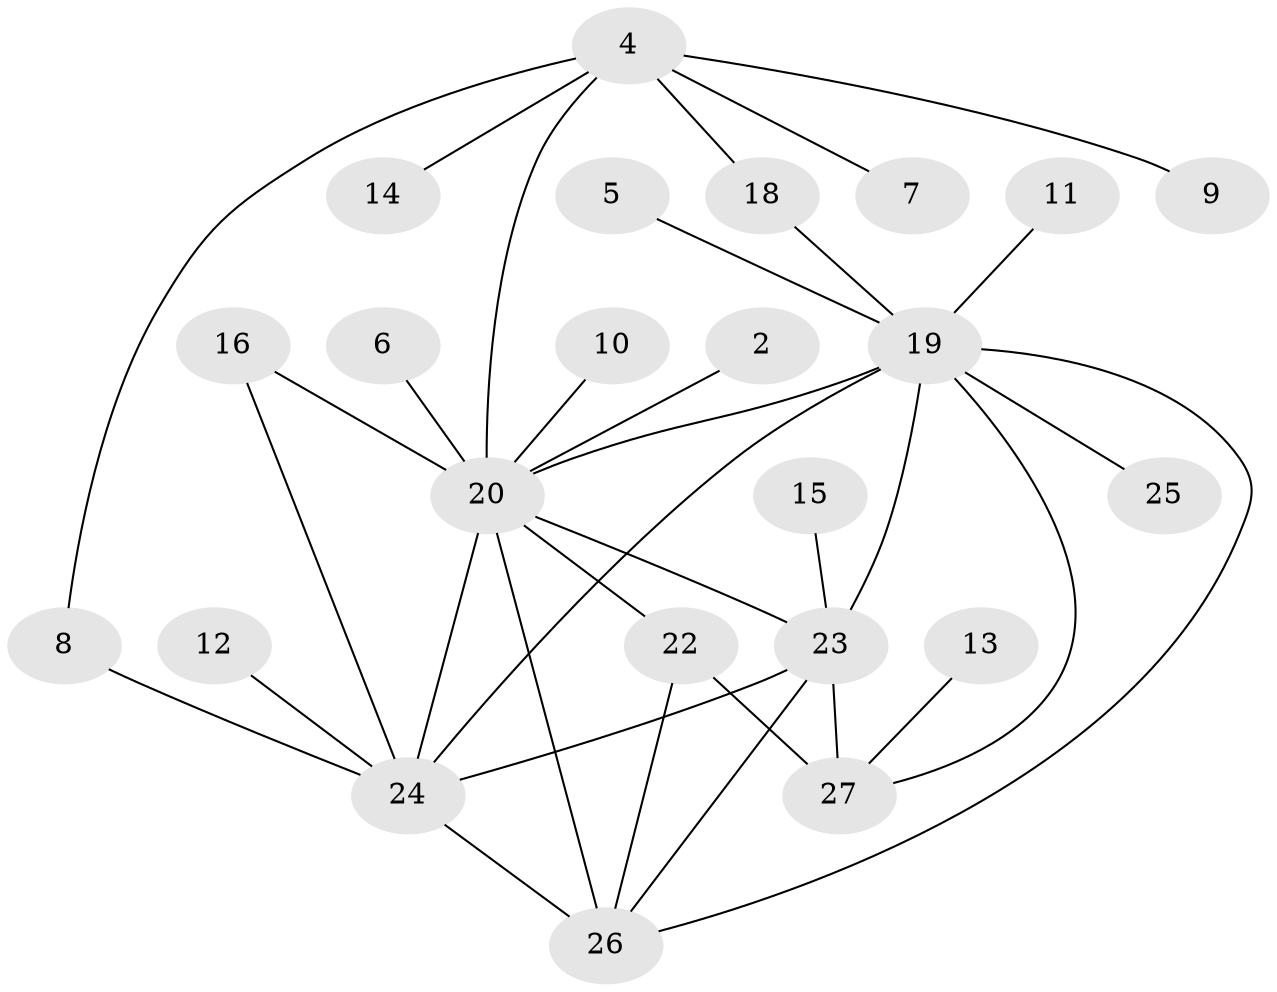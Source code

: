 // original degree distribution, {3: 0.16981132075471697, 5: 0.05660377358490566, 4: 0.20754716981132076, 0: 0.05660377358490566, 2: 0.1509433962264151, 1: 0.32075471698113206, 6: 0.018867924528301886, 7: 0.018867924528301886}
// Generated by graph-tools (version 1.1) at 2025/49/03/09/25 03:49:07]
// undirected, 23 vertices, 34 edges
graph export_dot {
graph [start="1"]
  node [color=gray90,style=filled];
  2;
  4;
  5;
  6;
  7;
  8;
  9;
  10;
  11;
  12;
  13;
  14;
  15;
  16;
  18;
  19;
  20;
  22;
  23;
  24;
  25;
  26;
  27;
  2 -- 20 [weight=1.0];
  4 -- 7 [weight=1.0];
  4 -- 8 [weight=1.0];
  4 -- 9 [weight=1.0];
  4 -- 14 [weight=1.0];
  4 -- 18 [weight=1.0];
  4 -- 20 [weight=1.0];
  5 -- 19 [weight=1.0];
  6 -- 20 [weight=1.0];
  8 -- 24 [weight=2.0];
  10 -- 20 [weight=1.0];
  11 -- 19 [weight=1.0];
  12 -- 24 [weight=1.0];
  13 -- 27 [weight=1.0];
  15 -- 23 [weight=1.0];
  16 -- 20 [weight=1.0];
  16 -- 24 [weight=1.0];
  18 -- 19 [weight=1.0];
  19 -- 20 [weight=1.0];
  19 -- 23 [weight=1.0];
  19 -- 24 [weight=1.0];
  19 -- 25 [weight=1.0];
  19 -- 26 [weight=1.0];
  19 -- 27 [weight=1.0];
  20 -- 22 [weight=1.0];
  20 -- 23 [weight=1.0];
  20 -- 24 [weight=2.0];
  20 -- 26 [weight=1.0];
  22 -- 26 [weight=1.0];
  22 -- 27 [weight=2.0];
  23 -- 24 [weight=2.0];
  23 -- 26 [weight=1.0];
  23 -- 27 [weight=1.0];
  24 -- 26 [weight=2.0];
}
